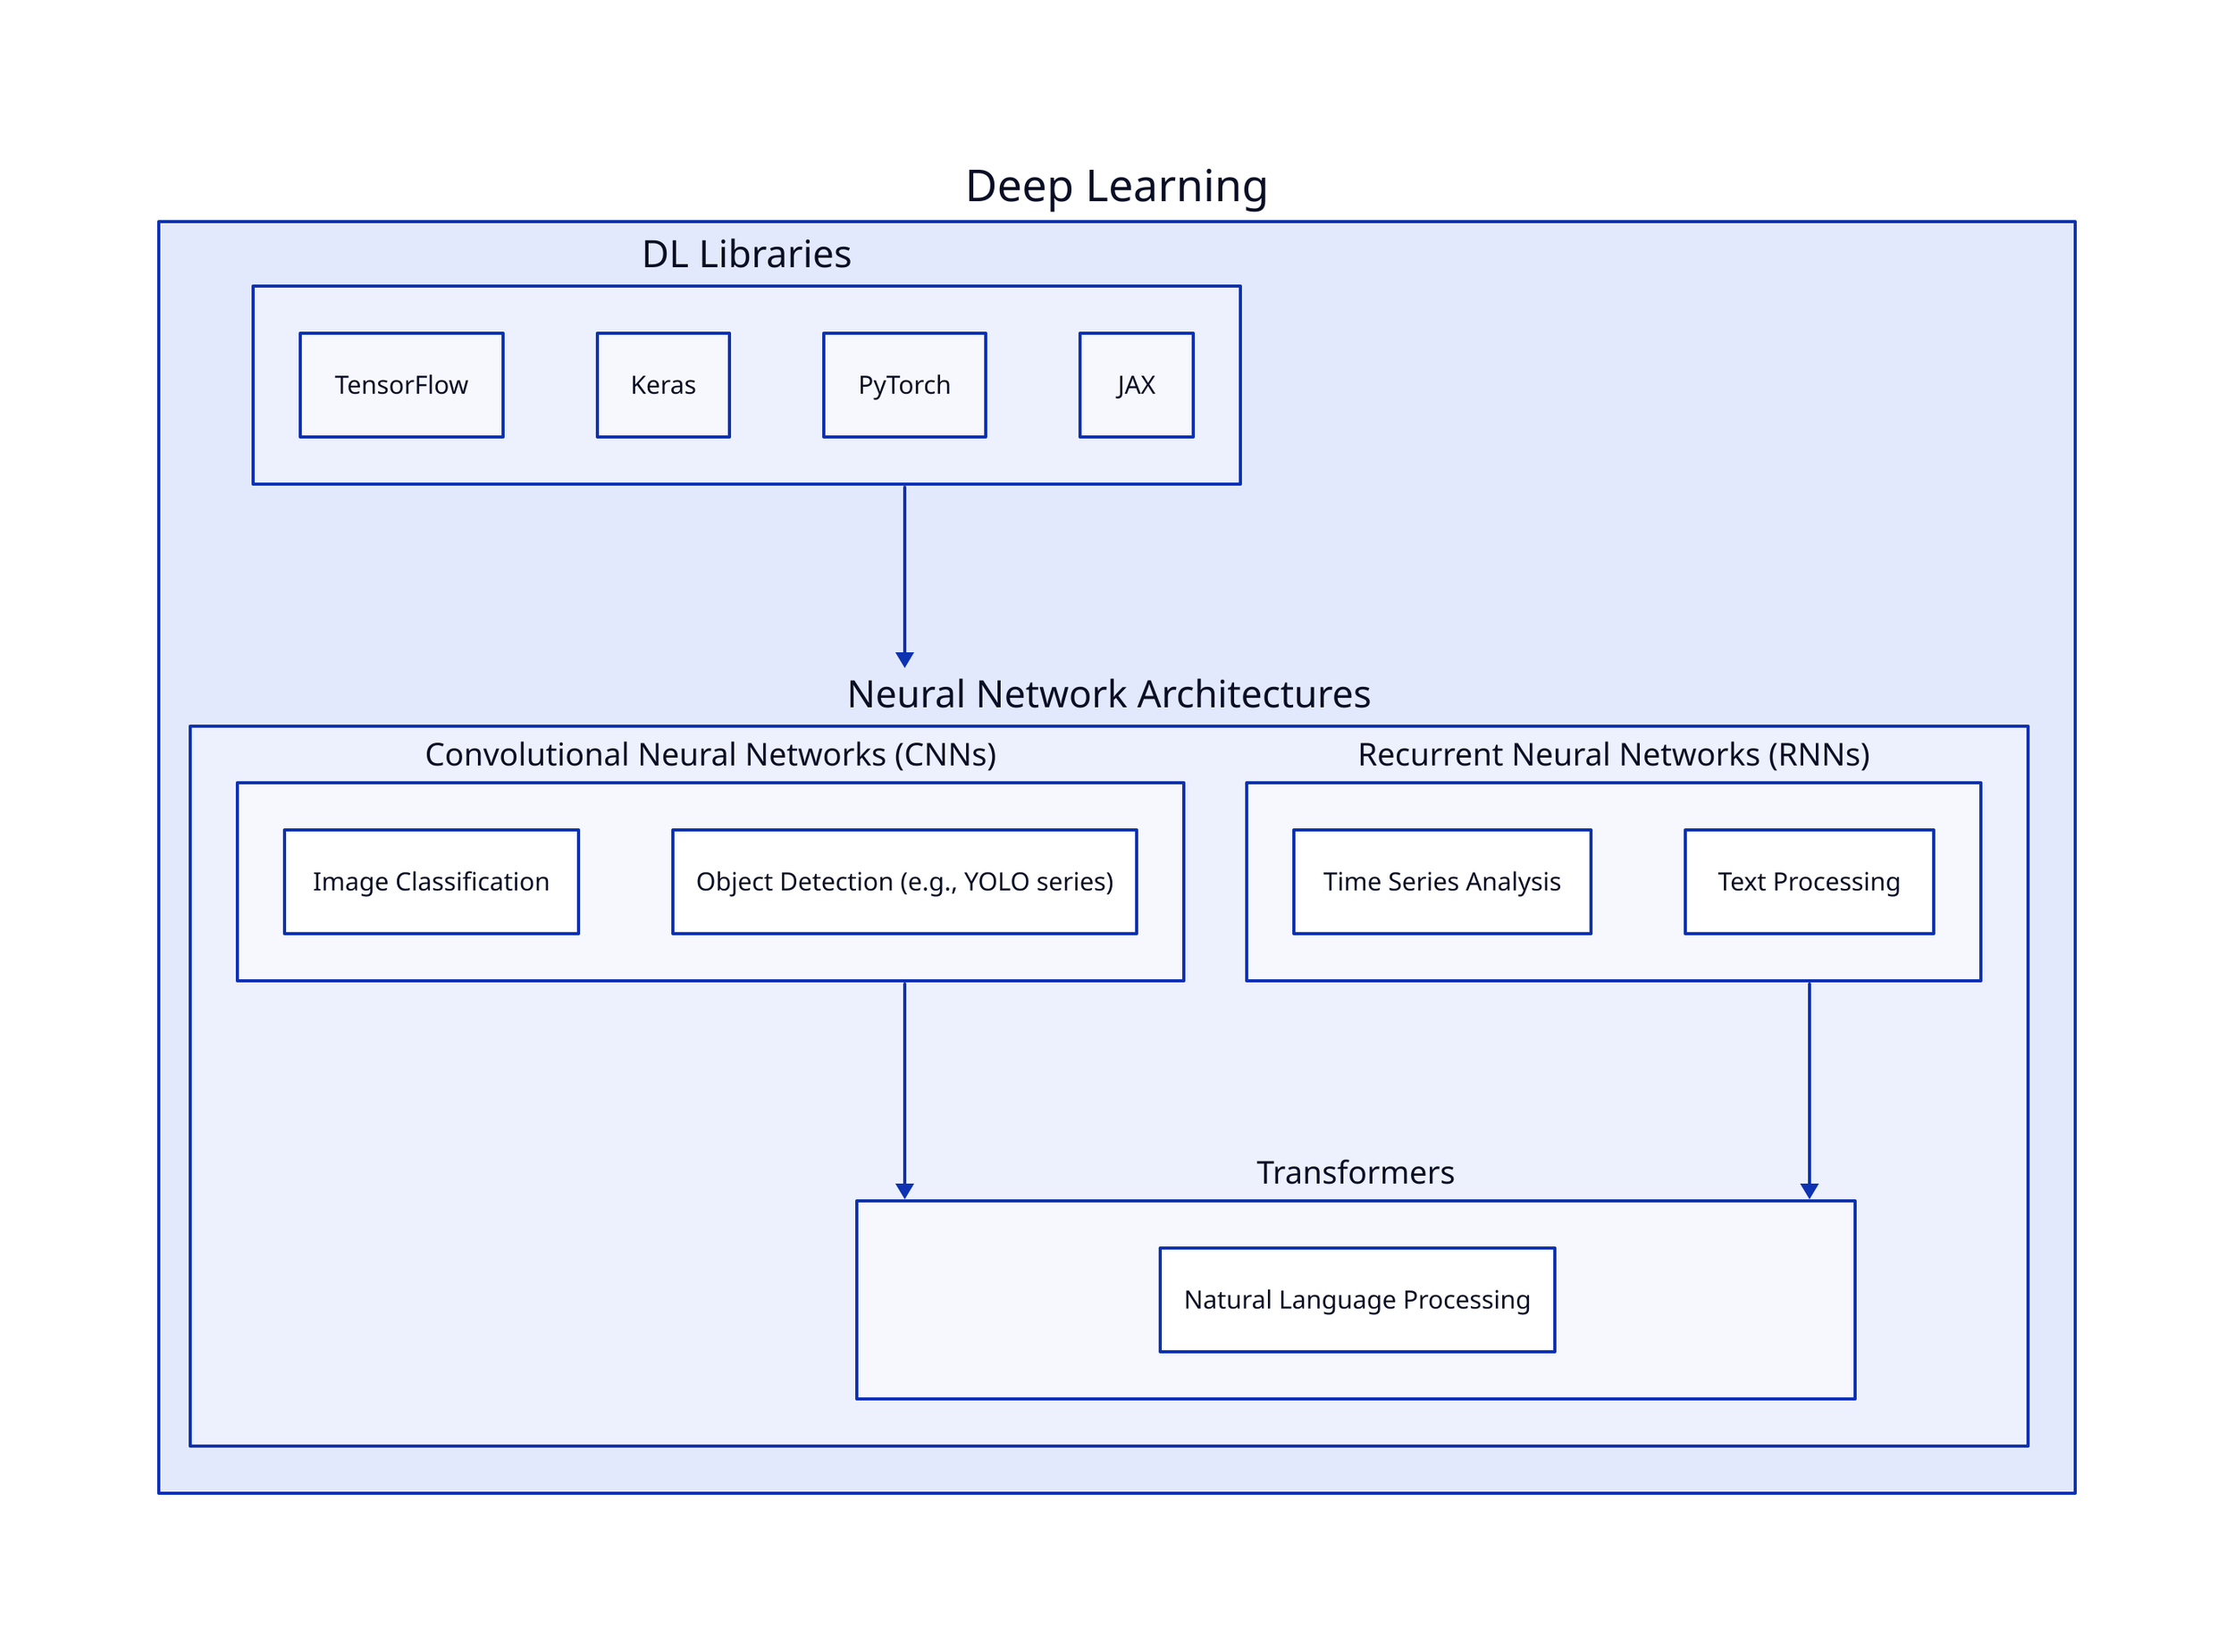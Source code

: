 deep_learning: {
    label: "Deep Learning"
    dl_libraries: {
      label: "DL Libraries"
      tensorflow: "TensorFlow"
      keras: "Keras"
      pytorch: "PyTorch"
      jax: "JAX"
    }
    neural_network_architectures: {
      label: "Neural Network Architectures"
      cnn: {
        label: "Convolutional Neural Networks (CNNs)"
        image_classification: "Image Classification"
        object_detection: "Object Detection (e.g., YOLO series)"
      }
      rnn: {
        label: "Recurrent Neural Networks (RNNs)"
        time_series_analysis: "Time Series Analysis"
        text_processing: "Text Processing"
      }
      transformers: {
        label: "Transformers"
        nlp: "Natural Language Processing"
      }
      cnn -> transformers
      rnn -> transformers
    }
    dl_libraries -> neural_network_architectures
  }